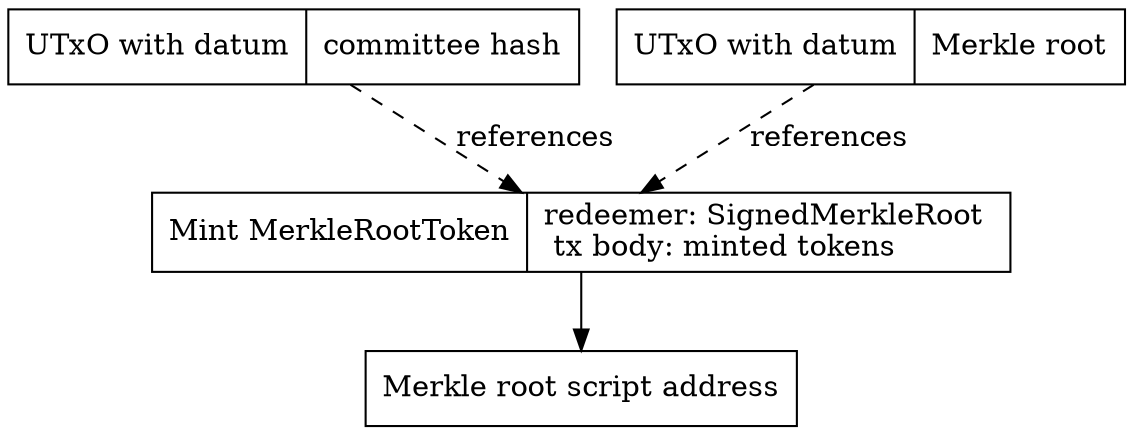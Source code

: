 strict digraph {
  node [shape=record]

//  atmsVKey [
//    label = "UTxO with datum | ATMS verification key"
//    ]

  atmsVKey [
    label = "UTxO with datum | committee hash"
    ]

  lastMerkleRoot [
    label = "UTxO with datum | Merkle root"
    ]

  mintToken [label =
    "Mint MerkleRootToken |
      redeemer: SignedMerkleRoot \l
      tx body: minted tokens\l
    "]

  merkleRootAddr [label = "Merkle root script address"]

  atmsVKey -> mintToken [style = dashed, label = "references"]
  lastMerkleRoot -> mintToken [style = dashed, label = "references"]
  mintToken -> merkleRootAddr

}

